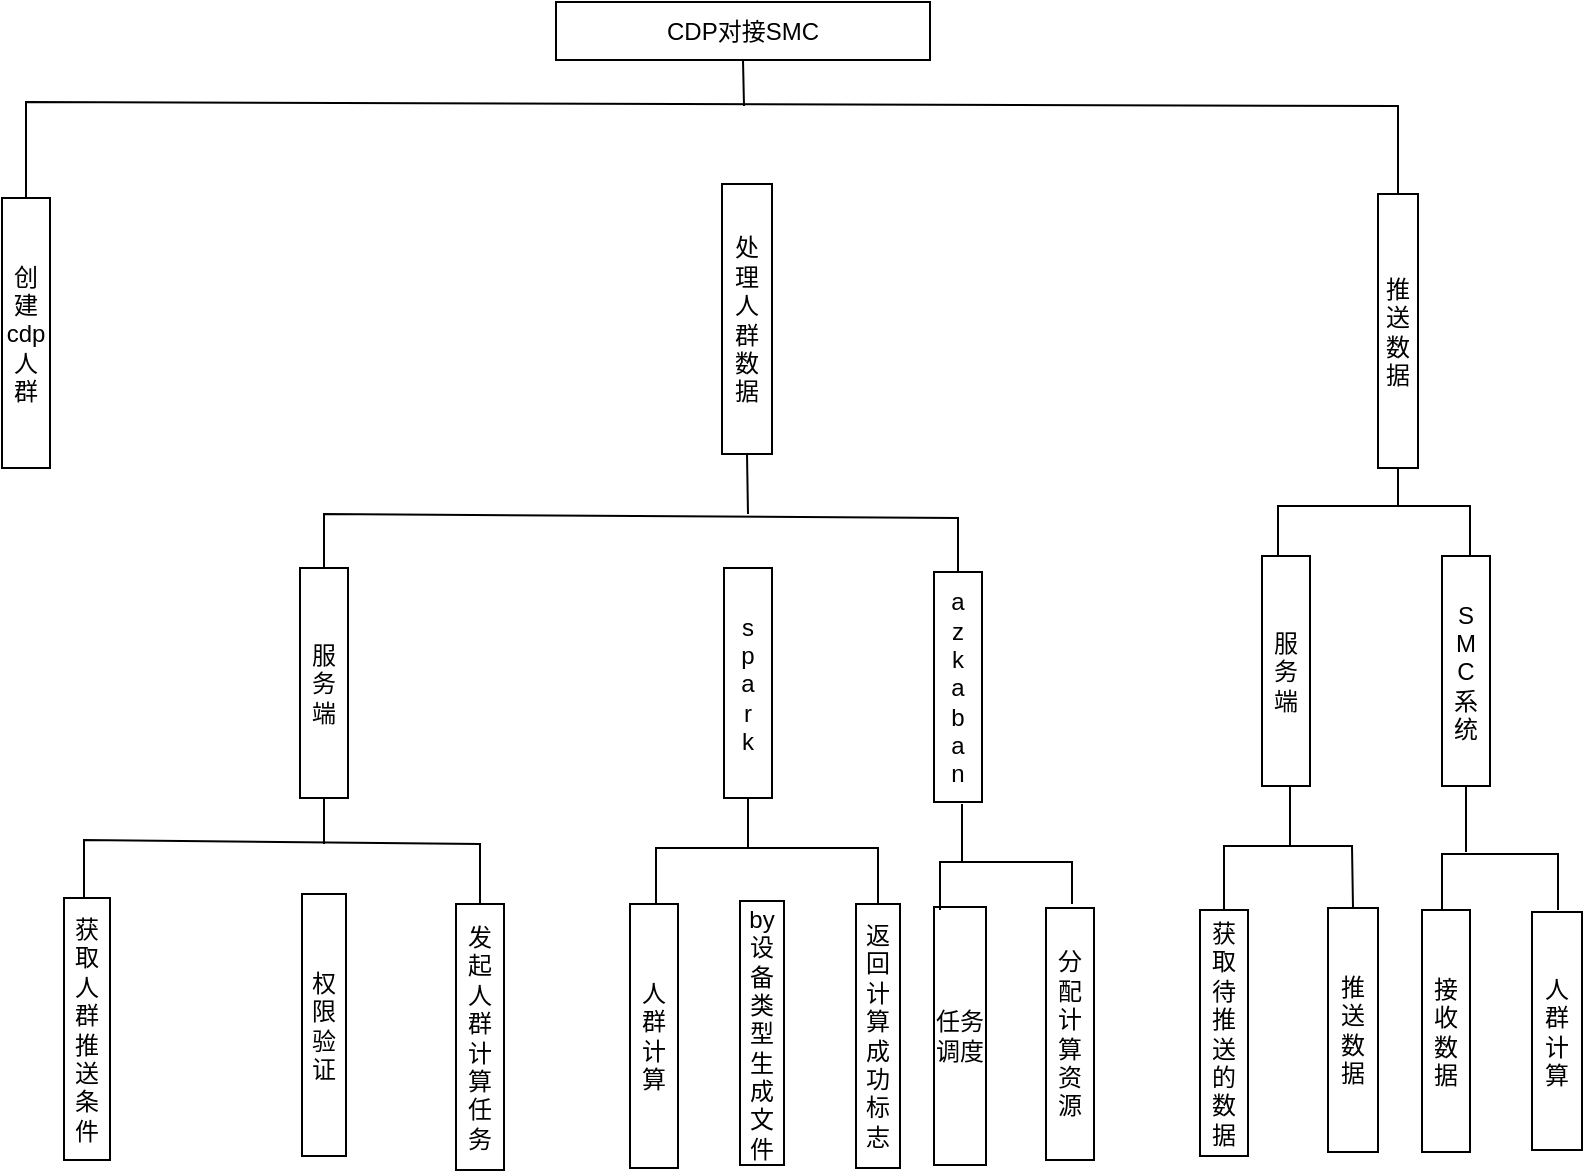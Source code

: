 <mxfile version="20.5.1" type="github">
  <diagram id="d9PZY-7dogcwrRNWabyt" name="第 1 页">
    <mxGraphModel dx="1378" dy="721" grid="0" gridSize="10" guides="1" tooltips="1" connect="1" arrows="0" fold="1" page="1" pageScale="1" pageWidth="1700" pageHeight="1100" math="0" shadow="0">
      <root>
        <mxCell id="0" />
        <mxCell id="1" parent="0" />
        <mxCell id="VKHz0DPVssEQejxsud0r-1" value="CDP对接SMC" style="rounded=0;whiteSpace=wrap;html=1;" vertex="1" parent="1">
          <mxGeometry x="549" y="16" width="187" height="29" as="geometry" />
        </mxCell>
        <mxCell id="VKHz0DPVssEQejxsud0r-2" value="创建cdp人群" style="rounded=0;whiteSpace=wrap;html=1;" vertex="1" parent="1">
          <mxGeometry x="272" y="114" width="24" height="135" as="geometry" />
        </mxCell>
        <mxCell id="VKHz0DPVssEQejxsud0r-3" value="处理人群数据" style="rounded=0;whiteSpace=wrap;html=1;" vertex="1" parent="1">
          <mxGeometry x="632" y="107" width="25" height="135" as="geometry" />
        </mxCell>
        <mxCell id="VKHz0DPVssEQejxsud0r-4" value="推送数据" style="rounded=0;whiteSpace=wrap;html=1;" vertex="1" parent="1">
          <mxGeometry x="960" y="112" width="20" height="137" as="geometry" />
        </mxCell>
        <mxCell id="VKHz0DPVssEQejxsud0r-16" value="服务端" style="rounded=0;whiteSpace=wrap;html=1;" vertex="1" parent="1">
          <mxGeometry x="421" y="299" width="24" height="115" as="geometry" />
        </mxCell>
        <mxCell id="VKHz0DPVssEQejxsud0r-17" value="s&lt;br&gt;p&lt;br&gt;a&lt;br&gt;r&lt;br&gt;k" style="rounded=0;whiteSpace=wrap;html=1;" vertex="1" parent="1">
          <mxGeometry x="633" y="299" width="24" height="115" as="geometry" />
        </mxCell>
        <mxCell id="VKHz0DPVssEQejxsud0r-18" value="a&lt;br&gt;z&lt;br&gt;k&lt;br&gt;a&lt;br&gt;b&lt;br&gt;a&lt;br&gt;n" style="rounded=0;whiteSpace=wrap;html=1;" vertex="1" parent="1">
          <mxGeometry x="738" y="301" width="24" height="115" as="geometry" />
        </mxCell>
        <mxCell id="VKHz0DPVssEQejxsud0r-19" value="获取人群推送条件" style="rounded=0;whiteSpace=wrap;html=1;" vertex="1" parent="1">
          <mxGeometry x="303" y="464" width="23" height="131" as="geometry" />
        </mxCell>
        <mxCell id="VKHz0DPVssEQejxsud0r-20" value="权限验证" style="rounded=0;whiteSpace=wrap;html=1;" vertex="1" parent="1">
          <mxGeometry x="422" y="462" width="22" height="131" as="geometry" />
        </mxCell>
        <mxCell id="VKHz0DPVssEQejxsud0r-21" value="发起人群计算任务" style="rounded=0;whiteSpace=wrap;html=1;" vertex="1" parent="1">
          <mxGeometry x="499" y="467" width="24" height="133" as="geometry" />
        </mxCell>
        <mxCell id="VKHz0DPVssEQejxsud0r-22" value="人群计算" style="rounded=0;whiteSpace=wrap;html=1;" vertex="1" parent="1">
          <mxGeometry x="586" y="467" width="24" height="132" as="geometry" />
        </mxCell>
        <mxCell id="VKHz0DPVssEQejxsud0r-23" value="by&lt;br&gt;设备类型生成文件" style="rounded=0;whiteSpace=wrap;html=1;" vertex="1" parent="1">
          <mxGeometry x="641" y="465.5" width="22" height="132" as="geometry" />
        </mxCell>
        <mxCell id="VKHz0DPVssEQejxsud0r-24" value="返回计算成功标志" style="rounded=0;whiteSpace=wrap;html=1;" vertex="1" parent="1">
          <mxGeometry x="699" y="467" width="22" height="132" as="geometry" />
        </mxCell>
        <mxCell id="VKHz0DPVssEQejxsud0r-25" value="任务调度" style="rounded=0;whiteSpace=wrap;html=1;" vertex="1" parent="1">
          <mxGeometry x="738" y="468.5" width="26" height="129" as="geometry" />
        </mxCell>
        <mxCell id="VKHz0DPVssEQejxsud0r-26" value="分配计算资源" style="rounded=0;whiteSpace=wrap;html=1;" vertex="1" parent="1">
          <mxGeometry x="794" y="469" width="24" height="126" as="geometry" />
        </mxCell>
        <mxCell id="VKHz0DPVssEQejxsud0r-27" value="获取待推送的数据" style="rounded=0;whiteSpace=wrap;html=1;" vertex="1" parent="1">
          <mxGeometry x="871" y="470" width="24" height="123" as="geometry" />
        </mxCell>
        <mxCell id="VKHz0DPVssEQejxsud0r-28" value="推送数据" style="rounded=0;whiteSpace=wrap;html=1;" vertex="1" parent="1">
          <mxGeometry x="935" y="469" width="25" height="122" as="geometry" />
        </mxCell>
        <mxCell id="VKHz0DPVssEQejxsud0r-29" value="服务端" style="rounded=0;whiteSpace=wrap;html=1;" vertex="1" parent="1">
          <mxGeometry x="902" y="293" width="24" height="115" as="geometry" />
        </mxCell>
        <mxCell id="VKHz0DPVssEQejxsud0r-30" value="S&lt;br&gt;M&lt;br&gt;C&lt;br&gt;系统" style="rounded=0;whiteSpace=wrap;html=1;" vertex="1" parent="1">
          <mxGeometry x="992" y="293" width="24" height="115" as="geometry" />
        </mxCell>
        <mxCell id="VKHz0DPVssEQejxsud0r-31" value="接收数据" style="rounded=0;whiteSpace=wrap;html=1;" vertex="1" parent="1">
          <mxGeometry x="982" y="470" width="24" height="121" as="geometry" />
        </mxCell>
        <mxCell id="VKHz0DPVssEQejxsud0r-32" value="人群计算" style="rounded=0;whiteSpace=wrap;html=1;" vertex="1" parent="1">
          <mxGeometry x="1037" y="471" width="25" height="119" as="geometry" />
        </mxCell>
        <mxCell id="VKHz0DPVssEQejxsud0r-33" value="" style="endArrow=none;html=1;rounded=0;exitX=0.5;exitY=0;exitDx=0;exitDy=0;entryX=0.5;entryY=0;entryDx=0;entryDy=0;" edge="1" parent="1" source="VKHz0DPVssEQejxsud0r-2" target="VKHz0DPVssEQejxsud0r-4">
          <mxGeometry width="50" height="50" relative="1" as="geometry">
            <mxPoint x="612" y="298" as="sourcePoint" />
            <mxPoint x="910" y="70" as="targetPoint" />
            <Array as="points">
              <mxPoint x="284" y="66" />
              <mxPoint x="970" y="68" />
            </Array>
          </mxGeometry>
        </mxCell>
        <mxCell id="VKHz0DPVssEQejxsud0r-34" value="" style="endArrow=none;html=1;rounded=0;entryX=0.5;entryY=1;entryDx=0;entryDy=0;" edge="1" parent="1" target="VKHz0DPVssEQejxsud0r-1">
          <mxGeometry width="50" height="50" relative="1" as="geometry">
            <mxPoint x="643" y="68" as="sourcePoint" />
            <mxPoint x="654" y="46" as="targetPoint" />
            <Array as="points" />
          </mxGeometry>
        </mxCell>
        <mxCell id="VKHz0DPVssEQejxsud0r-35" value="" style="endArrow=none;html=1;rounded=0;exitX=0.5;exitY=0;exitDx=0;exitDy=0;entryX=0.5;entryY=0;entryDx=0;entryDy=0;" edge="1" parent="1" source="VKHz0DPVssEQejxsud0r-16" target="VKHz0DPVssEQejxsud0r-18">
          <mxGeometry width="50" height="50" relative="1" as="geometry">
            <mxPoint x="612" y="298" as="sourcePoint" />
            <mxPoint x="662" y="248" as="targetPoint" />
            <Array as="points">
              <mxPoint x="433" y="272" />
              <mxPoint x="750" y="274" />
            </Array>
          </mxGeometry>
        </mxCell>
        <mxCell id="VKHz0DPVssEQejxsud0r-36" value="" style="endArrow=none;html=1;rounded=0;entryX=0.5;entryY=1;entryDx=0;entryDy=0;" edge="1" parent="1" target="VKHz0DPVssEQejxsud0r-3">
          <mxGeometry width="50" height="50" relative="1" as="geometry">
            <mxPoint x="645" y="272" as="sourcePoint" />
            <mxPoint x="662" y="248" as="targetPoint" />
          </mxGeometry>
        </mxCell>
        <mxCell id="VKHz0DPVssEQejxsud0r-39" value="" style="endArrow=none;html=1;rounded=0;entryX=0.5;entryY=0;entryDx=0;entryDy=0;" edge="1" parent="1" target="VKHz0DPVssEQejxsud0r-21">
          <mxGeometry width="50" height="50" relative="1" as="geometry">
            <mxPoint x="313" y="464" as="sourcePoint" />
            <mxPoint x="363" y="414" as="targetPoint" />
            <Array as="points">
              <mxPoint x="313" y="435" />
              <mxPoint x="511" y="437" />
            </Array>
          </mxGeometry>
        </mxCell>
        <mxCell id="VKHz0DPVssEQejxsud0r-42" value="" style="endArrow=none;html=1;rounded=0;" edge="1" parent="1">
          <mxGeometry width="50" height="50" relative="1" as="geometry">
            <mxPoint x="433" y="437" as="sourcePoint" />
            <mxPoint x="433" y="414" as="targetPoint" />
          </mxGeometry>
        </mxCell>
        <mxCell id="VKHz0DPVssEQejxsud0r-43" value="" style="endArrow=none;html=1;rounded=0;entryX=0.5;entryY=0;entryDx=0;entryDy=0;" edge="1" parent="1" target="VKHz0DPVssEQejxsud0r-24">
          <mxGeometry width="50" height="50" relative="1" as="geometry">
            <mxPoint x="599" y="467" as="sourcePoint" />
            <mxPoint x="649" y="417" as="targetPoint" />
            <Array as="points">
              <mxPoint x="599" y="439" />
              <mxPoint x="710" y="439" />
            </Array>
          </mxGeometry>
        </mxCell>
        <mxCell id="VKHz0DPVssEQejxsud0r-44" value="" style="endArrow=none;html=1;rounded=0;entryX=0.5;entryY=1;entryDx=0;entryDy=0;" edge="1" parent="1" target="VKHz0DPVssEQejxsud0r-17">
          <mxGeometry width="50" height="50" relative="1" as="geometry">
            <mxPoint x="645" y="439" as="sourcePoint" />
            <mxPoint x="652" y="414" as="targetPoint" />
          </mxGeometry>
        </mxCell>
        <mxCell id="VKHz0DPVssEQejxsud0r-47" value="" style="endArrow=none;html=1;rounded=0;" edge="1" parent="1">
          <mxGeometry width="50" height="50" relative="1" as="geometry">
            <mxPoint x="807" y="467" as="sourcePoint" />
            <mxPoint x="741" y="470" as="targetPoint" />
            <Array as="points">
              <mxPoint x="807" y="446" />
              <mxPoint x="741" y="446" />
            </Array>
          </mxGeometry>
        </mxCell>
        <mxCell id="VKHz0DPVssEQejxsud0r-48" value="" style="endArrow=none;html=1;rounded=0;entryX=0.5;entryY=0;entryDx=0;entryDy=0;" edge="1" parent="1" target="VKHz0DPVssEQejxsud0r-28">
          <mxGeometry width="50" height="50" relative="1" as="geometry">
            <mxPoint x="883" y="470" as="sourcePoint" />
            <mxPoint x="933" y="420" as="targetPoint" />
            <Array as="points">
              <mxPoint x="883" y="438" />
              <mxPoint x="947" y="438" />
            </Array>
          </mxGeometry>
        </mxCell>
        <mxCell id="VKHz0DPVssEQejxsud0r-49" value="" style="endArrow=none;html=1;rounded=0;" edge="1" parent="1">
          <mxGeometry width="50" height="50" relative="1" as="geometry">
            <mxPoint x="752" y="446" as="sourcePoint" />
            <mxPoint x="752" y="417" as="targetPoint" />
          </mxGeometry>
        </mxCell>
        <mxCell id="VKHz0DPVssEQejxsud0r-50" value="" style="endArrow=none;html=1;rounded=0;" edge="1" parent="1">
          <mxGeometry width="50" height="50" relative="1" as="geometry">
            <mxPoint x="992" y="470" as="sourcePoint" />
            <mxPoint x="1050" y="470" as="targetPoint" />
            <Array as="points">
              <mxPoint x="992" y="442" />
              <mxPoint x="1050" y="442" />
            </Array>
          </mxGeometry>
        </mxCell>
        <mxCell id="VKHz0DPVssEQejxsud0r-51" value="" style="endArrow=none;html=1;rounded=0;" edge="1" parent="1">
          <mxGeometry width="50" height="50" relative="1" as="geometry">
            <mxPoint x="916" y="438" as="sourcePoint" />
            <mxPoint x="916" y="408" as="targetPoint" />
          </mxGeometry>
        </mxCell>
        <mxCell id="VKHz0DPVssEQejxsud0r-52" value="" style="endArrow=none;html=1;rounded=0;entryX=0.5;entryY=1;entryDx=0;entryDy=0;" edge="1" parent="1" target="VKHz0DPVssEQejxsud0r-30">
          <mxGeometry width="50" height="50" relative="1" as="geometry">
            <mxPoint x="1004" y="441" as="sourcePoint" />
            <mxPoint x="1109" y="402" as="targetPoint" />
          </mxGeometry>
        </mxCell>
        <mxCell id="VKHz0DPVssEQejxsud0r-53" value="" style="endArrow=none;html=1;rounded=0;" edge="1" parent="1">
          <mxGeometry width="50" height="50" relative="1" as="geometry">
            <mxPoint x="910" y="293" as="sourcePoint" />
            <mxPoint x="1006" y="293" as="targetPoint" />
            <Array as="points">
              <mxPoint x="910" y="268" />
              <mxPoint x="1006" y="268" />
            </Array>
          </mxGeometry>
        </mxCell>
        <mxCell id="VKHz0DPVssEQejxsud0r-54" value="" style="endArrow=none;html=1;rounded=0;entryX=0.5;entryY=1;entryDx=0;entryDy=0;" edge="1" parent="1" target="VKHz0DPVssEQejxsud0r-4">
          <mxGeometry width="50" height="50" relative="1" as="geometry">
            <mxPoint x="970" y="268" as="sourcePoint" />
            <mxPoint x="1021" y="218" as="targetPoint" />
          </mxGeometry>
        </mxCell>
      </root>
    </mxGraphModel>
  </diagram>
</mxfile>
